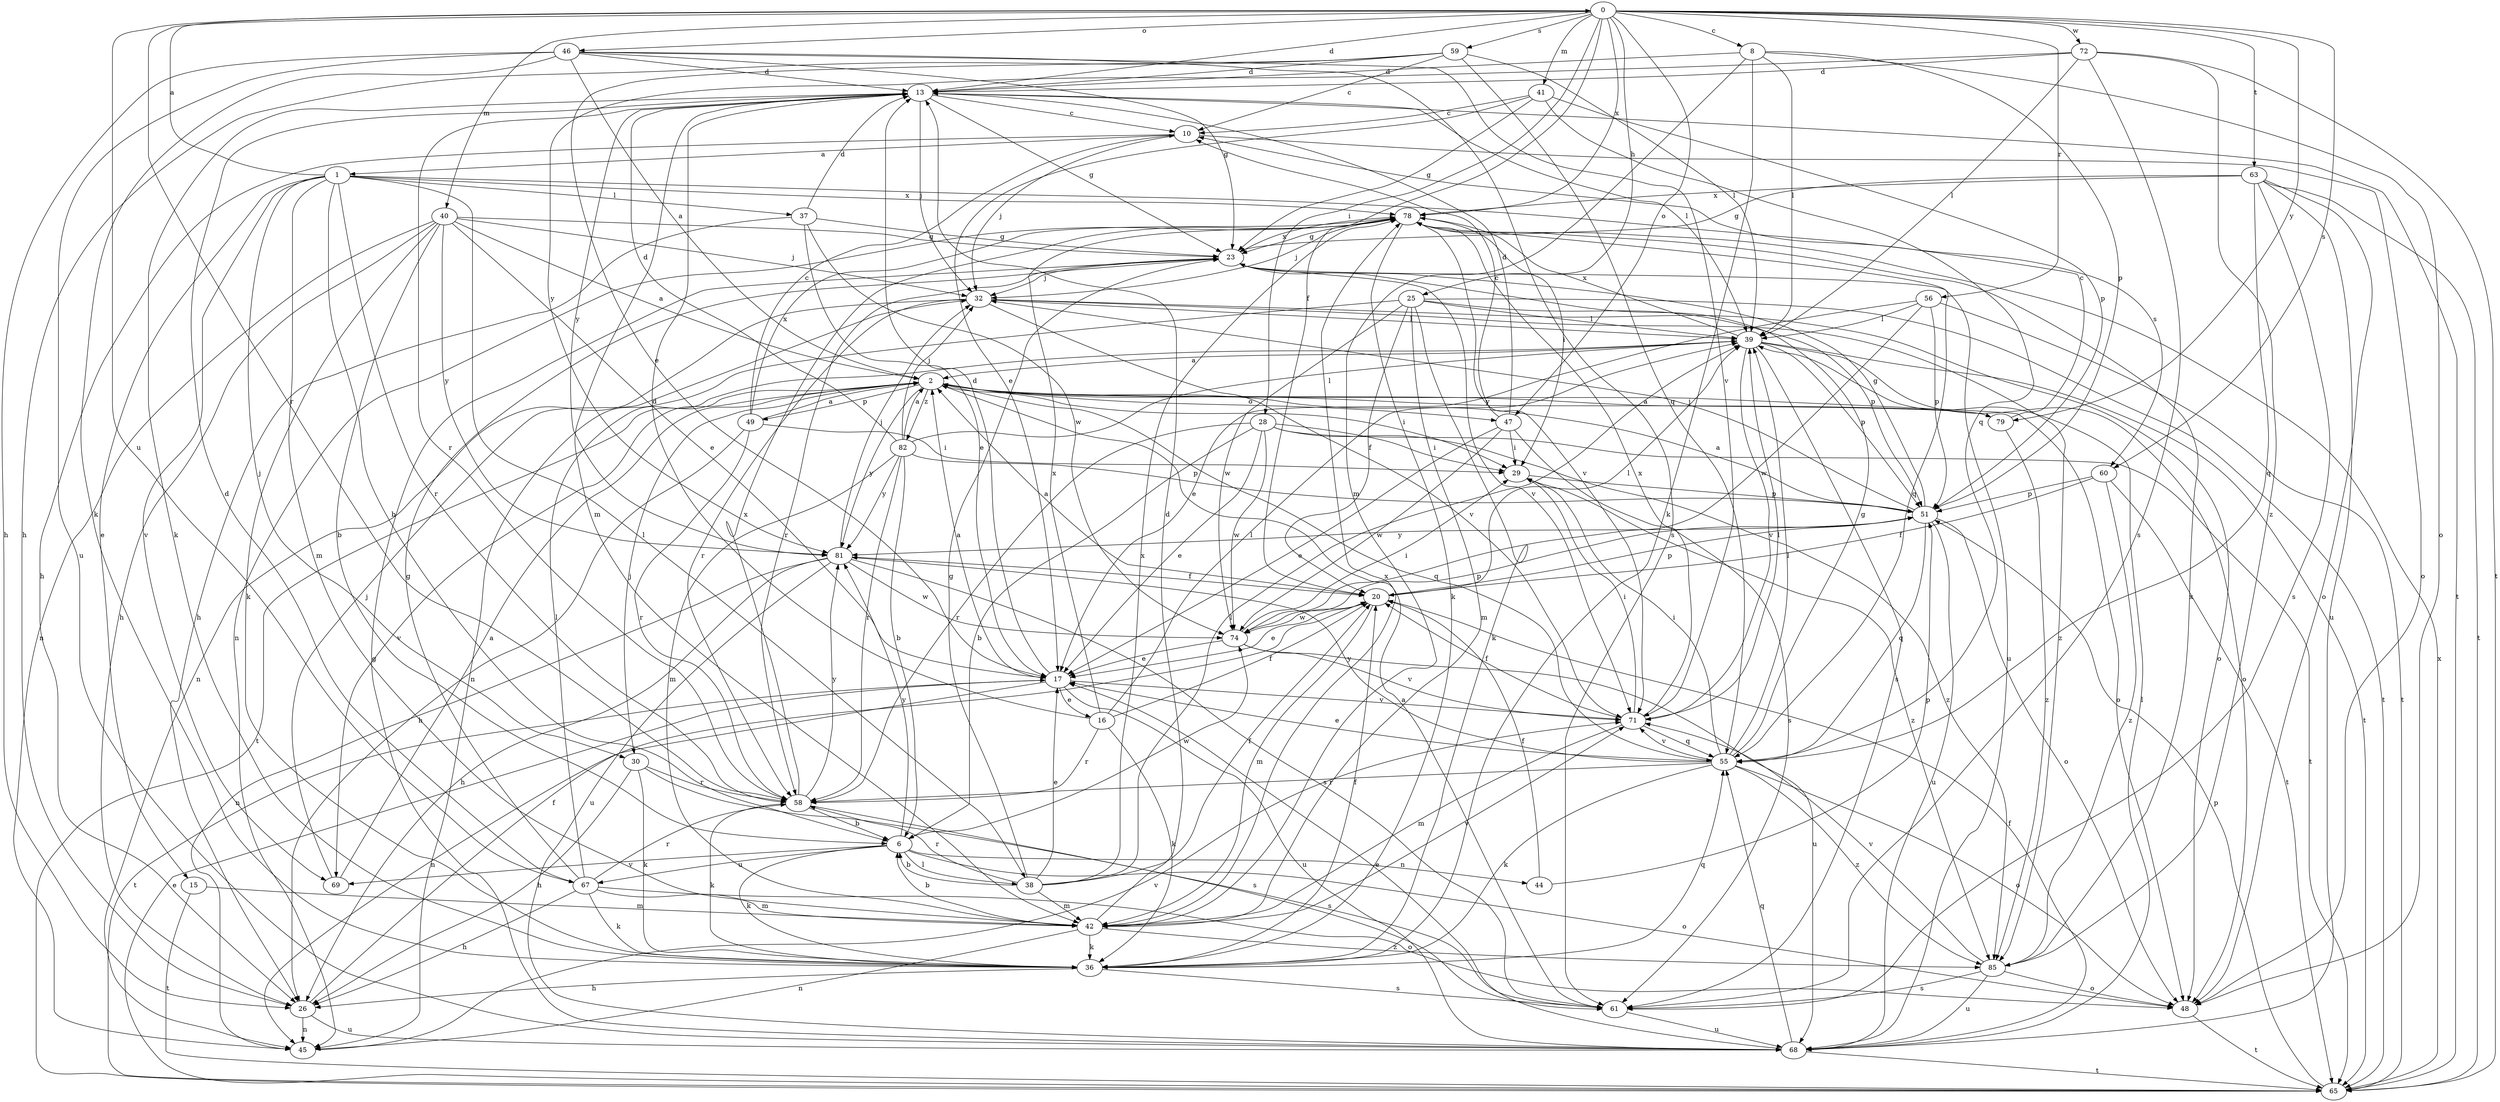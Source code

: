 strict digraph  {
0;
1;
2;
6;
8;
10;
13;
15;
16;
17;
20;
23;
25;
26;
28;
29;
30;
32;
36;
37;
38;
39;
40;
41;
42;
44;
45;
46;
47;
48;
49;
51;
55;
56;
58;
59;
60;
61;
63;
65;
67;
68;
69;
71;
72;
74;
78;
79;
81;
82;
85;
0 -> 8  [label=c];
0 -> 13  [label=d];
0 -> 20  [label=f];
0 -> 25  [label=h];
0 -> 28  [label=i];
0 -> 40  [label=m];
0 -> 41  [label=m];
0 -> 46  [label=o];
0 -> 47  [label=o];
0 -> 56  [label=r];
0 -> 58  [label=r];
0 -> 59  [label=s];
0 -> 60  [label=s];
0 -> 63  [label=t];
0 -> 67  [label=u];
0 -> 72  [label=w];
0 -> 78  [label=x];
0 -> 79  [label=y];
1 -> 0  [label=a];
1 -> 6  [label=b];
1 -> 15  [label=e];
1 -> 30  [label=j];
1 -> 37  [label=l];
1 -> 38  [label=l];
1 -> 42  [label=m];
1 -> 58  [label=r];
1 -> 60  [label=s];
1 -> 69  [label=v];
1 -> 78  [label=x];
2 -> 29  [label=i];
2 -> 30  [label=j];
2 -> 47  [label=o];
2 -> 48  [label=o];
2 -> 49  [label=p];
2 -> 55  [label=q];
2 -> 65  [label=t];
2 -> 69  [label=v];
2 -> 79  [label=y];
2 -> 81  [label=y];
2 -> 82  [label=z];
6 -> 36  [label=k];
6 -> 38  [label=l];
6 -> 44  [label=n];
6 -> 48  [label=o];
6 -> 67  [label=u];
6 -> 69  [label=v];
6 -> 74  [label=w];
6 -> 81  [label=y];
8 -> 13  [label=d];
8 -> 36  [label=k];
8 -> 39  [label=l];
8 -> 42  [label=m];
8 -> 48  [label=o];
8 -> 51  [label=p];
10 -> 1  [label=a];
10 -> 26  [label=h];
10 -> 32  [label=j];
10 -> 48  [label=o];
13 -> 10  [label=c];
13 -> 23  [label=g];
13 -> 32  [label=j];
13 -> 36  [label=k];
13 -> 39  [label=l];
13 -> 42  [label=m];
13 -> 58  [label=r];
13 -> 65  [label=t];
13 -> 81  [label=y];
15 -> 42  [label=m];
15 -> 65  [label=t];
16 -> 13  [label=d];
16 -> 20  [label=f];
16 -> 36  [label=k];
16 -> 39  [label=l];
16 -> 58  [label=r];
16 -> 78  [label=x];
17 -> 2  [label=a];
17 -> 13  [label=d];
17 -> 16  [label=e];
17 -> 45  [label=n];
17 -> 65  [label=t];
17 -> 68  [label=u];
17 -> 71  [label=v];
20 -> 2  [label=a];
20 -> 17  [label=e];
20 -> 39  [label=l];
20 -> 42  [label=m];
20 -> 51  [label=p];
20 -> 74  [label=w];
23 -> 32  [label=j];
23 -> 58  [label=r];
23 -> 68  [label=u];
23 -> 71  [label=v];
23 -> 78  [label=x];
25 -> 20  [label=f];
25 -> 36  [label=k];
25 -> 39  [label=l];
25 -> 42  [label=m];
25 -> 45  [label=n];
25 -> 51  [label=p];
25 -> 65  [label=t];
25 -> 74  [label=w];
26 -> 20  [label=f];
26 -> 45  [label=n];
26 -> 68  [label=u];
28 -> 6  [label=b];
28 -> 17  [label=e];
28 -> 29  [label=i];
28 -> 58  [label=r];
28 -> 65  [label=t];
28 -> 74  [label=w];
28 -> 85  [label=z];
29 -> 51  [label=p];
29 -> 85  [label=z];
30 -> 26  [label=h];
30 -> 36  [label=k];
30 -> 58  [label=r];
30 -> 61  [label=s];
32 -> 39  [label=l];
32 -> 45  [label=n];
32 -> 48  [label=o];
32 -> 58  [label=r];
32 -> 71  [label=v];
32 -> 85  [label=z];
36 -> 20  [label=f];
36 -> 26  [label=h];
36 -> 55  [label=q];
36 -> 61  [label=s];
37 -> 13  [label=d];
37 -> 17  [label=e];
37 -> 23  [label=g];
37 -> 26  [label=h];
37 -> 74  [label=w];
38 -> 6  [label=b];
38 -> 17  [label=e];
38 -> 20  [label=f];
38 -> 23  [label=g];
38 -> 39  [label=l];
38 -> 42  [label=m];
38 -> 58  [label=r];
38 -> 78  [label=x];
39 -> 2  [label=a];
39 -> 48  [label=o];
39 -> 51  [label=p];
39 -> 61  [label=s];
39 -> 65  [label=t];
39 -> 71  [label=v];
39 -> 78  [label=x];
40 -> 2  [label=a];
40 -> 6  [label=b];
40 -> 17  [label=e];
40 -> 23  [label=g];
40 -> 26  [label=h];
40 -> 32  [label=j];
40 -> 36  [label=k];
40 -> 45  [label=n];
40 -> 81  [label=y];
41 -> 10  [label=c];
41 -> 17  [label=e];
41 -> 23  [label=g];
41 -> 51  [label=p];
41 -> 55  [label=q];
42 -> 6  [label=b];
42 -> 13  [label=d];
42 -> 36  [label=k];
42 -> 45  [label=n];
42 -> 71  [label=v];
42 -> 78  [label=x];
42 -> 85  [label=z];
44 -> 20  [label=f];
44 -> 51  [label=p];
45 -> 71  [label=v];
46 -> 2  [label=a];
46 -> 13  [label=d];
46 -> 23  [label=g];
46 -> 26  [label=h];
46 -> 36  [label=k];
46 -> 61  [label=s];
46 -> 68  [label=u];
46 -> 71  [label=v];
47 -> 10  [label=c];
47 -> 13  [label=d];
47 -> 17  [label=e];
47 -> 29  [label=i];
47 -> 61  [label=s];
47 -> 74  [label=w];
48 -> 65  [label=t];
49 -> 2  [label=a];
49 -> 10  [label=c];
49 -> 26  [label=h];
49 -> 29  [label=i];
49 -> 58  [label=r];
49 -> 78  [label=x];
51 -> 2  [label=a];
51 -> 23  [label=g];
51 -> 32  [label=j];
51 -> 48  [label=o];
51 -> 55  [label=q];
51 -> 68  [label=u];
51 -> 81  [label=y];
55 -> 17  [label=e];
55 -> 23  [label=g];
55 -> 29  [label=i];
55 -> 36  [label=k];
55 -> 39  [label=l];
55 -> 48  [label=o];
55 -> 58  [label=r];
55 -> 71  [label=v];
55 -> 81  [label=y];
55 -> 85  [label=z];
56 -> 17  [label=e];
56 -> 39  [label=l];
56 -> 51  [label=p];
56 -> 65  [label=t];
56 -> 74  [label=w];
58 -> 6  [label=b];
58 -> 36  [label=k];
58 -> 61  [label=s];
58 -> 78  [label=x];
58 -> 81  [label=y];
59 -> 10  [label=c];
59 -> 13  [label=d];
59 -> 17  [label=e];
59 -> 26  [label=h];
59 -> 39  [label=l];
59 -> 55  [label=q];
60 -> 20  [label=f];
60 -> 51  [label=p];
60 -> 65  [label=t];
60 -> 85  [label=z];
61 -> 2  [label=a];
61 -> 68  [label=u];
63 -> 23  [label=g];
63 -> 48  [label=o];
63 -> 55  [label=q];
63 -> 61  [label=s];
63 -> 65  [label=t];
63 -> 68  [label=u];
63 -> 78  [label=x];
65 -> 17  [label=e];
65 -> 51  [label=p];
65 -> 78  [label=x];
67 -> 13  [label=d];
67 -> 23  [label=g];
67 -> 26  [label=h];
67 -> 36  [label=k];
67 -> 39  [label=l];
67 -> 42  [label=m];
67 -> 48  [label=o];
67 -> 58  [label=r];
68 -> 17  [label=e];
68 -> 20  [label=f];
68 -> 23  [label=g];
68 -> 39  [label=l];
68 -> 55  [label=q];
68 -> 65  [label=t];
69 -> 2  [label=a];
69 -> 32  [label=j];
71 -> 20  [label=f];
71 -> 29  [label=i];
71 -> 39  [label=l];
71 -> 42  [label=m];
71 -> 55  [label=q];
71 -> 78  [label=x];
72 -> 13  [label=d];
72 -> 39  [label=l];
72 -> 61  [label=s];
72 -> 65  [label=t];
72 -> 81  [label=y];
72 -> 85  [label=z];
74 -> 17  [label=e];
74 -> 29  [label=i];
74 -> 51  [label=p];
74 -> 68  [label=u];
74 -> 71  [label=v];
78 -> 23  [label=g];
78 -> 29  [label=i];
78 -> 32  [label=j];
78 -> 36  [label=k];
78 -> 45  [label=n];
78 -> 55  [label=q];
78 -> 71  [label=v];
79 -> 2  [label=a];
79 -> 10  [label=c];
79 -> 85  [label=z];
81 -> 20  [label=f];
81 -> 26  [label=h];
81 -> 32  [label=j];
81 -> 45  [label=n];
81 -> 61  [label=s];
81 -> 68  [label=u];
81 -> 74  [label=w];
82 -> 2  [label=a];
82 -> 6  [label=b];
82 -> 13  [label=d];
82 -> 32  [label=j];
82 -> 39  [label=l];
82 -> 42  [label=m];
82 -> 51  [label=p];
82 -> 58  [label=r];
82 -> 81  [label=y];
85 -> 48  [label=o];
85 -> 61  [label=s];
85 -> 68  [label=u];
85 -> 71  [label=v];
85 -> 78  [label=x];
}
